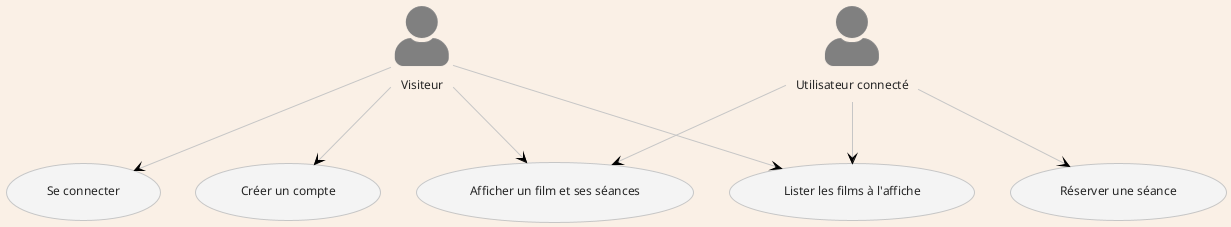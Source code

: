 @startuml
!theme carbon-gray
skinparam ClassBorderColor black
skinparam ClassBackgroundColor white
skinparam BackgroundColor Linen
skinparam ArrowHeadColor black
skinparam Color black
skinparam actorStyle awesome
skinparam actor {
BackgroundColor gray
}

usecase "Créer un compte" as createAccount
usecase "Se connecter" as login
usecase "Lister les films à l'affiche" as listMovies
usecase "Afficher un film et ses séances" as listMovieSessions
usecase "Réserver une séance" as bookSession

actor "Utilisateur connecté" as user
user --> (listMovies)
user --> (bookSession)
user --> (listMovieSessions)

actor "Visiteur" as guest
guest --> (login)
guest --> (createAccount)
guest --> (listMovies)
guest --> (listMovieSessions)


@enduml